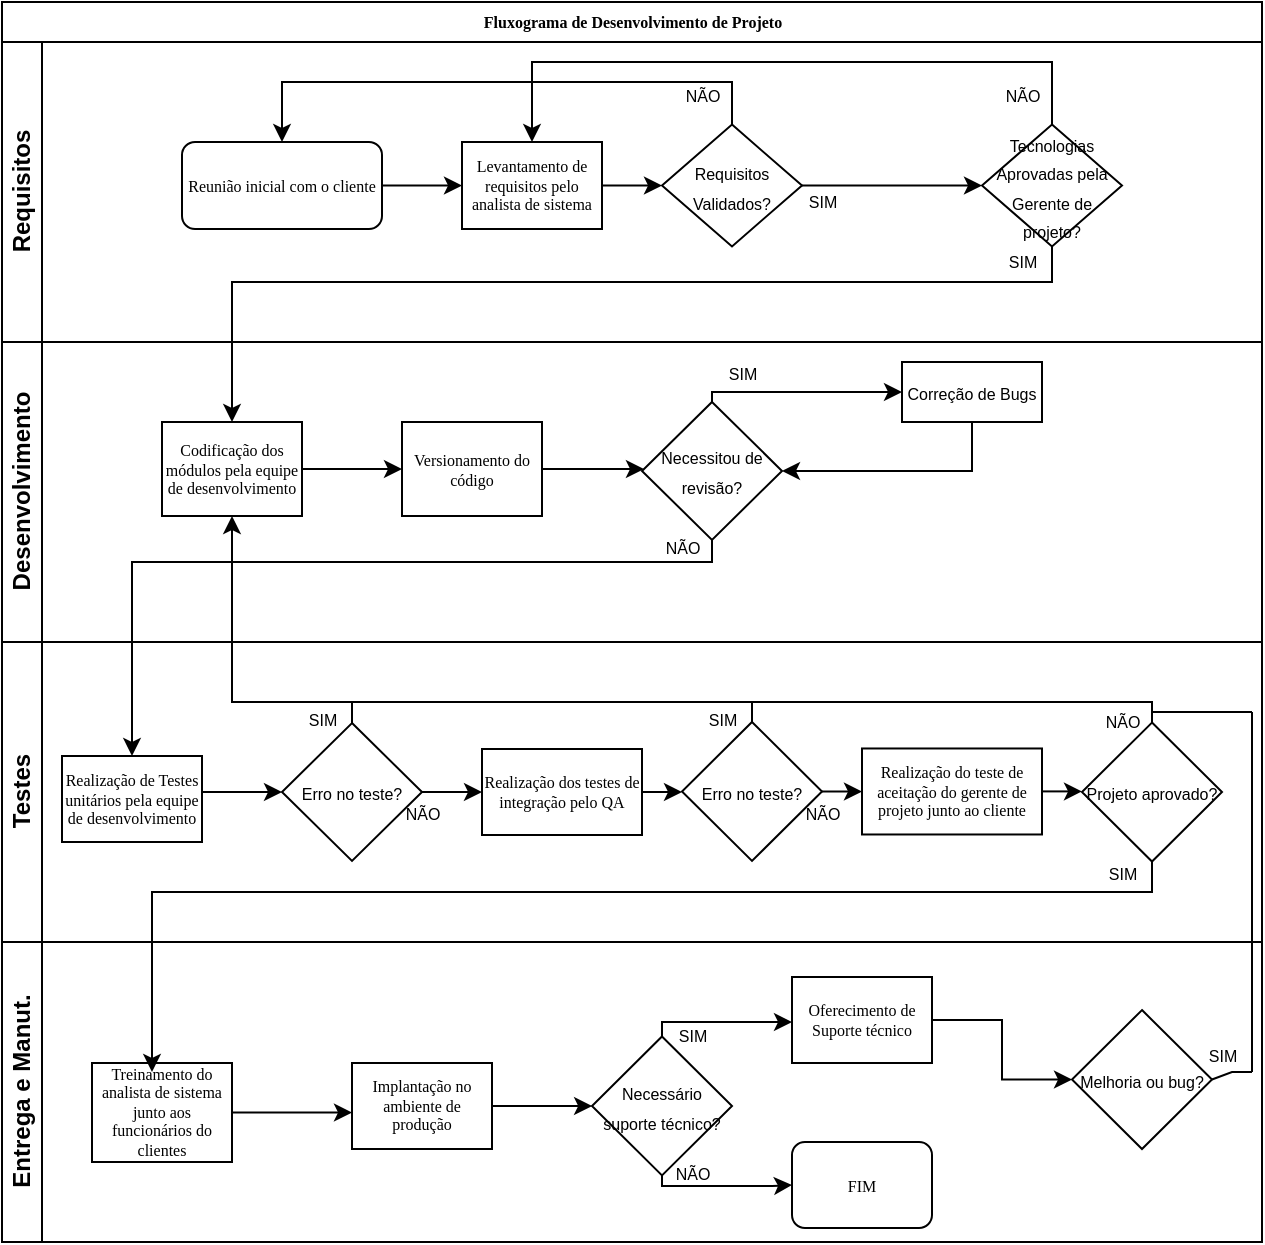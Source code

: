<mxfile version="24.8.2">
  <diagram name="Page-1" id="c7488fd3-1785-93aa-aadb-54a6760d102a">
    <mxGraphModel dx="1103" dy="608" grid="1" gridSize="10" guides="1" tooltips="1" connect="1" arrows="1" fold="1" page="1" pageScale="1" pageWidth="1100" pageHeight="850" background="none" math="0" shadow="0">
      <root>
        <mxCell id="0" />
        <mxCell id="1" parent="0" />
        <mxCell id="2b4e8129b02d487f-1" value="Fluxograma de Desenvolvimento de Projeto" style="swimlane;html=1;childLayout=stackLayout;horizontal=1;startSize=20;horizontalStack=0;rounded=0;shadow=0;labelBackgroundColor=none;strokeWidth=1;fontFamily=Verdana;fontSize=8;align=center;gradientColor=none;" parent="1" vertex="1">
          <mxGeometry x="235" y="115" width="630" height="470" as="geometry">
            <mxRectangle x="235" y="115" width="220" height="20" as="alternateBounds" />
          </mxGeometry>
        </mxCell>
        <mxCell id="2b4e8129b02d487f-2" value="Requisitos" style="swimlane;html=1;startSize=20;horizontal=0;" parent="2b4e8129b02d487f-1" vertex="1">
          <mxGeometry y="20" width="630" height="150" as="geometry">
            <mxRectangle y="20" width="630" height="30" as="alternateBounds" />
          </mxGeometry>
        </mxCell>
        <mxCell id="9vJBuJwD2FiN41_QSTd1-1" value="" style="edgeStyle=orthogonalEdgeStyle;rounded=0;orthogonalLoop=1;jettySize=auto;html=1;" parent="2b4e8129b02d487f-2" source="2b4e8129b02d487f-6" target="2b4e8129b02d487f-7" edge="1">
          <mxGeometry relative="1" as="geometry" />
        </mxCell>
        <mxCell id="2b4e8129b02d487f-6" value="Reunião inicial com o cliente" style="rounded=1&#xa;;whiteSpace=wrap;html=1;shadow=0;labelBackgroundColor=none;strokeWidth=1;fontFamily=Verdana;fontSize=8;align=center;fillStyle=auto;" parent="2b4e8129b02d487f-2" vertex="1">
          <mxGeometry x="90" y="50" width="100" height="43.5" as="geometry" />
        </mxCell>
        <mxCell id="9vJBuJwD2FiN41_QSTd1-3" value="" style="edgeStyle=orthogonalEdgeStyle;rounded=0;orthogonalLoop=1;jettySize=auto;html=1;" parent="2b4e8129b02d487f-2" source="2b4e8129b02d487f-7" target="9vJBuJwD2FiN41_QSTd1-2" edge="1">
          <mxGeometry relative="1" as="geometry" />
        </mxCell>
        <mxCell id="2b4e8129b02d487f-7" value="Levantamento de requisitos pelo analista de sistema" style="rounded=0&#xa;;whiteSpace=wrap;html=1;shadow=0;labelBackgroundColor=none;strokeWidth=1;fontFamily=Verdana;fontSize=8;align=center;" parent="2b4e8129b02d487f-2" vertex="1">
          <mxGeometry x="230" y="50" width="70" height="43.5" as="geometry" />
        </mxCell>
        <mxCell id="9vJBuJwD2FiN41_QSTd1-6" value="" style="edgeStyle=orthogonalEdgeStyle;rounded=0;orthogonalLoop=1;jettySize=auto;html=1;exitX=0.5;exitY=0;exitDx=0;exitDy=0;entryX=0.5;entryY=0;entryDx=0;entryDy=0;" parent="2b4e8129b02d487f-2" source="9vJBuJwD2FiN41_QSTd1-2" target="2b4e8129b02d487f-6" edge="1">
          <mxGeometry relative="1" as="geometry">
            <mxPoint x="360" y="20" as="sourcePoint" />
            <mxPoint x="150" y="40" as="targetPoint" />
            <Array as="points">
              <mxPoint x="365" y="20" />
              <mxPoint x="140" y="20" />
            </Array>
          </mxGeometry>
        </mxCell>
        <mxCell id="9vJBuJwD2FiN41_QSTd1-14" value="" style="edgeStyle=orthogonalEdgeStyle;rounded=0;orthogonalLoop=1;jettySize=auto;html=1;" parent="2b4e8129b02d487f-2" source="9vJBuJwD2FiN41_QSTd1-2" target="9vJBuJwD2FiN41_QSTd1-13" edge="1">
          <mxGeometry relative="1" as="geometry" />
        </mxCell>
        <mxCell id="9vJBuJwD2FiN41_QSTd1-2" value="&lt;font style=&quot;font-size: 8px;&quot;&gt;Requisitos Validados?&lt;/font&gt;" style="rhombus;whiteSpace=wrap;html=1;" parent="2b4e8129b02d487f-2" vertex="1">
          <mxGeometry x="330" y="41.31" width="70" height="60.88" as="geometry" />
        </mxCell>
        <mxCell id="9vJBuJwD2FiN41_QSTd1-16" value="" style="edgeStyle=orthogonalEdgeStyle;rounded=0;orthogonalLoop=1;jettySize=auto;html=1;exitX=0.5;exitY=0;exitDx=0;exitDy=0;entryX=0.5;entryY=0;entryDx=0;entryDy=0;" parent="2b4e8129b02d487f-2" source="9vJBuJwD2FiN41_QSTd1-13" target="2b4e8129b02d487f-7" edge="1">
          <mxGeometry relative="1" as="geometry">
            <mxPoint x="520" y="20" as="sourcePoint" />
            <mxPoint x="260" y="10" as="targetPoint" />
            <Array as="points">
              <mxPoint x="525" y="10" />
              <mxPoint x="265" y="10" />
            </Array>
          </mxGeometry>
        </mxCell>
        <mxCell id="9vJBuJwD2FiN41_QSTd1-13" value="&lt;font style=&quot;font-size: 8px;&quot;&gt;Tecnologias Aprovadas pela Gerente de projeto&lt;/font&gt;&lt;span style=&quot;font-size: 8px; background-color: initial;&quot;&gt;?&lt;/span&gt;" style="rhombus;whiteSpace=wrap;html=1;" parent="2b4e8129b02d487f-2" vertex="1">
          <mxGeometry x="490" y="41.31" width="70" height="60.88" as="geometry" />
        </mxCell>
        <mxCell id="9vJBuJwD2FiN41_QSTd1-10" value="&lt;font style=&quot;font-size: 8px;&quot;&gt;NÃO&lt;/font&gt;" style="text;html=1;align=center;verticalAlign=middle;resizable=0;points=[];autosize=1;strokeColor=none;fillColor=none;" parent="2b4e8129b02d487f-2" vertex="1">
          <mxGeometry x="330" y="11.31" width="40" height="30" as="geometry" />
        </mxCell>
        <mxCell id="9vJBuJwD2FiN41_QSTd1-39" value="&lt;font style=&quot;font-size: 8px;&quot;&gt;NÃO&lt;/font&gt;" style="text;html=1;align=center;verticalAlign=middle;resizable=0;points=[];autosize=1;strokeColor=none;fillColor=none;" parent="2b4e8129b02d487f-2" vertex="1">
          <mxGeometry x="490" y="11.31" width="40" height="30" as="geometry" />
        </mxCell>
        <mxCell id="9vJBuJwD2FiN41_QSTd1-40" value="&lt;span style=&quot;font-size: 8px;&quot;&gt;SIM&lt;/span&gt;" style="text;html=1;align=center;verticalAlign=middle;resizable=0;points=[];autosize=1;strokeColor=none;fillColor=none;" parent="2b4e8129b02d487f-2" vertex="1">
          <mxGeometry x="490" y="93.5" width="40" height="30" as="geometry" />
        </mxCell>
        <mxCell id="9vJBuJwD2FiN41_QSTd1-105" value="&lt;font style=&quot;font-size: 8px;&quot;&gt;SIM&lt;/font&gt;" style="text;html=1;align=center;verticalAlign=middle;resizable=0;points=[];autosize=1;strokeColor=none;fillColor=none;" parent="2b4e8129b02d487f-2" vertex="1">
          <mxGeometry x="390" y="63.5" width="40" height="30" as="geometry" />
        </mxCell>
        <mxCell id="2b4e8129b02d487f-3" value="Desenvolvimento" style="swimlane;html=1;startSize=20;horizontal=0;" parent="2b4e8129b02d487f-1" vertex="1">
          <mxGeometry y="170" width="630" height="150" as="geometry">
            <mxRectangle y="170" width="630" height="30" as="alternateBounds" />
          </mxGeometry>
        </mxCell>
        <mxCell id="9vJBuJwD2FiN41_QSTd1-41" value="&lt;font style=&quot;font-size: 8px;&quot;&gt;SIM&lt;/font&gt;" style="text;html=1;align=center;verticalAlign=middle;resizable=0;points=[];autosize=1;strokeColor=none;fillColor=none;" parent="2b4e8129b02d487f-3" vertex="1">
          <mxGeometry x="350" width="40" height="30" as="geometry" />
        </mxCell>
        <mxCell id="9vJBuJwD2FiN41_QSTd1-26" value="" style="edgeStyle=orthogonalEdgeStyle;rounded=0;orthogonalLoop=1;jettySize=auto;html=1;" parent="2b4e8129b02d487f-3" source="2b4e8129b02d487f-12" target="9vJBuJwD2FiN41_QSTd1-25" edge="1">
          <mxGeometry relative="1" as="geometry" />
        </mxCell>
        <mxCell id="2b4e8129b02d487f-12" value="Codificação dos módulos pela equipe de desenvolvimento" style="rounded=0;whiteSpace=wrap;html=1;shadow=0;labelBackgroundColor=none;strokeWidth=1;fontFamily=Verdana;fontSize=8;align=center;" parent="2b4e8129b02d487f-3" vertex="1">
          <mxGeometry x="80" y="40" width="70" height="47" as="geometry" />
        </mxCell>
        <mxCell id="9vJBuJwD2FiN41_QSTd1-29" value="" style="edgeStyle=orthogonalEdgeStyle;rounded=0;orthogonalLoop=1;jettySize=auto;html=1;" parent="2b4e8129b02d487f-3" source="9vJBuJwD2FiN41_QSTd1-25" target="9vJBuJwD2FiN41_QSTd1-28" edge="1">
          <mxGeometry relative="1" as="geometry">
            <Array as="points">
              <mxPoint x="310" y="64" />
              <mxPoint x="310" y="64" />
            </Array>
          </mxGeometry>
        </mxCell>
        <mxCell id="9vJBuJwD2FiN41_QSTd1-25" value="Versionamento do código" style="rounded=0;whiteSpace=wrap;html=1;shadow=0;labelBackgroundColor=none;strokeWidth=1;fontFamily=Verdana;fontSize=8;align=center;" parent="2b4e8129b02d487f-3" vertex="1">
          <mxGeometry x="200" y="40" width="70" height="47" as="geometry" />
        </mxCell>
        <mxCell id="9vJBuJwD2FiN41_QSTd1-28" value="&lt;font style=&quot;font-size: 8px;&quot;&gt;Necessitou de revisão?&lt;/font&gt;" style="rhombus;whiteSpace=wrap;html=1;" parent="2b4e8129b02d487f-3" vertex="1">
          <mxGeometry x="320" y="30" width="70" height="68.94" as="geometry" />
        </mxCell>
        <mxCell id="9vJBuJwD2FiN41_QSTd1-30" value="" style="edgeStyle=orthogonalEdgeStyle;rounded=0;orthogonalLoop=1;jettySize=auto;html=1;exitX=0.5;exitY=0;exitDx=0;exitDy=0;entryX=0;entryY=0.5;entryDx=0;entryDy=0;" parent="2b4e8129b02d487f-3" source="9vJBuJwD2FiN41_QSTd1-28" edge="1">
          <mxGeometry relative="1" as="geometry">
            <mxPoint x="450" y="25" as="targetPoint" />
            <Array as="points">
              <mxPoint x="355" y="25" />
            </Array>
          </mxGeometry>
        </mxCell>
        <mxCell id="9vJBuJwD2FiN41_QSTd1-57" value="" style="edgeStyle=orthogonalEdgeStyle;rounded=0;orthogonalLoop=1;jettySize=auto;html=1;entryX=1;entryY=0.5;entryDx=0;entryDy=0;exitX=0.5;exitY=1;exitDx=0;exitDy=0;" parent="2b4e8129b02d487f-3" source="9vJBuJwD2FiN41_QSTd1-43" target="9vJBuJwD2FiN41_QSTd1-28" edge="1">
          <mxGeometry relative="1" as="geometry">
            <mxPoint x="490" y="64" as="sourcePoint" />
            <mxPoint x="485" y="135" as="targetPoint" />
          </mxGeometry>
        </mxCell>
        <mxCell id="9vJBuJwD2FiN41_QSTd1-43" value="&lt;font style=&quot;font-size: 8px;&quot;&gt;Correção de Bugs&lt;/font&gt;" style="rounded=0;whiteSpace=wrap;html=1;" parent="2b4e8129b02d487f-3" vertex="1">
          <mxGeometry x="450" y="10.0" width="70" height="30" as="geometry" />
        </mxCell>
        <mxCell id="9vJBuJwD2FiN41_QSTd1-44" value="&lt;span style=&quot;font-size: 8px;&quot;&gt;NÃO&lt;/span&gt;" style="text;html=1;align=center;verticalAlign=middle;resizable=0;points=[];autosize=1;strokeColor=none;fillColor=none;" parent="2b4e8129b02d487f-3" vertex="1">
          <mxGeometry x="320" y="87" width="40" height="30" as="geometry" />
        </mxCell>
        <mxCell id="2b4e8129b02d487f-4" value="Testes" style="swimlane;html=1;startSize=20;horizontal=0;" parent="2b4e8129b02d487f-1" vertex="1">
          <mxGeometry y="320" width="630" height="150" as="geometry">
            <mxRectangle y="320" width="630" height="30" as="alternateBounds" />
          </mxGeometry>
        </mxCell>
        <mxCell id="9vJBuJwD2FiN41_QSTd1-60" value="" style="edgeStyle=orthogonalEdgeStyle;rounded=0;orthogonalLoop=1;jettySize=auto;html=1;" parent="2b4e8129b02d487f-4" source="2b4e8129b02d487f-14" target="9vJBuJwD2FiN41_QSTd1-58" edge="1">
          <mxGeometry relative="1" as="geometry">
            <Array as="points">
              <mxPoint x="110" y="75" />
              <mxPoint x="110" y="75" />
            </Array>
          </mxGeometry>
        </mxCell>
        <mxCell id="2b4e8129b02d487f-14" value="Realização de Testes unitários pela equipe de desenvolvimento" style="rounded=0;whiteSpace=wrap;html=1;shadow=0;labelBackgroundColor=none;strokeWidth=1;fontFamily=Verdana;fontSize=8;align=center;" parent="2b4e8129b02d487f-4" vertex="1">
          <mxGeometry x="30" y="57" width="70" height="43" as="geometry" />
        </mxCell>
        <mxCell id="9vJBuJwD2FiN41_QSTd1-74" value="" style="edgeStyle=orthogonalEdgeStyle;rounded=0;orthogonalLoop=1;jettySize=auto;html=1;" parent="2b4e8129b02d487f-4" source="9vJBuJwD2FiN41_QSTd1-58" target="9vJBuJwD2FiN41_QSTd1-63" edge="1">
          <mxGeometry relative="1" as="geometry" />
        </mxCell>
        <mxCell id="9vJBuJwD2FiN41_QSTd1-58" value="&lt;span style=&quot;font-size: 8px;&quot;&gt;Erro no teste?&lt;/span&gt;" style="rhombus;whiteSpace=wrap;html=1;" parent="2b4e8129b02d487f-4" vertex="1">
          <mxGeometry x="140" y="40.53" width="70" height="68.94" as="geometry" />
        </mxCell>
        <mxCell id="9vJBuJwD2FiN41_QSTd1-72" value="" style="edgeStyle=orthogonalEdgeStyle;rounded=0;orthogonalLoop=1;jettySize=auto;html=1;" parent="2b4e8129b02d487f-4" source="9vJBuJwD2FiN41_QSTd1-63" target="9vJBuJwD2FiN41_QSTd1-67" edge="1">
          <mxGeometry relative="1" as="geometry" />
        </mxCell>
        <mxCell id="9vJBuJwD2FiN41_QSTd1-63" value="Realização dos testes de integração pelo QA" style="rounded=0;whiteSpace=wrap;html=1;shadow=0;labelBackgroundColor=none;strokeWidth=1;fontFamily=Verdana;fontSize=8;align=center;" parent="2b4e8129b02d487f-4" vertex="1">
          <mxGeometry x="240" y="53.5" width="80" height="43" as="geometry" />
        </mxCell>
        <mxCell id="9vJBuJwD2FiN41_QSTd1-84" value="" style="edgeStyle=orthogonalEdgeStyle;rounded=0;orthogonalLoop=1;jettySize=auto;html=1;" parent="2b4e8129b02d487f-4" source="9vJBuJwD2FiN41_QSTd1-67" target="9vJBuJwD2FiN41_QSTd1-80" edge="1">
          <mxGeometry relative="1" as="geometry" />
        </mxCell>
        <mxCell id="9vJBuJwD2FiN41_QSTd1-67" value="&lt;span style=&quot;font-size: 8px;&quot;&gt;Erro no teste?&lt;/span&gt;" style="rhombus;whiteSpace=wrap;html=1;" parent="2b4e8129b02d487f-4" vertex="1">
          <mxGeometry x="340" y="40" width="70" height="69.47" as="geometry" />
        </mxCell>
        <mxCell id="9vJBuJwD2FiN41_QSTd1-76" value="" style="endArrow=none;html=1;rounded=0;exitX=0.5;exitY=0;exitDx=0;exitDy=0;" parent="2b4e8129b02d487f-4" source="9vJBuJwD2FiN41_QSTd1-67" edge="1">
          <mxGeometry width="50" height="50" relative="1" as="geometry">
            <mxPoint x="384.71" y="40" as="sourcePoint" />
            <mxPoint x="370" y="30" as="targetPoint" />
            <Array as="points">
              <mxPoint x="375" y="30" />
            </Array>
          </mxGeometry>
        </mxCell>
        <mxCell id="9vJBuJwD2FiN41_QSTd1-129" value="" style="edgeStyle=orthogonalEdgeStyle;rounded=0;orthogonalLoop=1;jettySize=auto;html=1;entryX=0;entryY=0.5;entryDx=0;entryDy=0;" parent="2b4e8129b02d487f-4" source="9vJBuJwD2FiN41_QSTd1-80" target="9vJBuJwD2FiN41_QSTd1-85" edge="1">
          <mxGeometry relative="1" as="geometry" />
        </mxCell>
        <mxCell id="9vJBuJwD2FiN41_QSTd1-80" value="Realização do teste de aceitação do gerente de projeto junto ao cliente" style="rounded=0;whiteSpace=wrap;html=1;shadow=0;labelBackgroundColor=none;strokeWidth=1;fontFamily=Verdana;fontSize=8;align=center;" parent="2b4e8129b02d487f-4" vertex="1">
          <mxGeometry x="430" y="53.24" width="90" height="43" as="geometry" />
        </mxCell>
        <mxCell id="9vJBuJwD2FiN41_QSTd1-75" value="" style="endArrow=none;html=1;rounded=0;" parent="2b4e8129b02d487f-4" edge="1">
          <mxGeometry width="50" height="50" relative="1" as="geometry">
            <mxPoint x="170" y="30" as="sourcePoint" />
            <mxPoint x="370" y="30" as="targetPoint" />
            <Array as="points">
              <mxPoint x="330" y="30" />
            </Array>
          </mxGeometry>
        </mxCell>
        <mxCell id="9vJBuJwD2FiN41_QSTd1-77" value="" style="endArrow=none;html=1;rounded=0;" parent="2b4e8129b02d487f-4" edge="1">
          <mxGeometry width="50" height="50" relative="1" as="geometry">
            <mxPoint x="170" y="30" as="sourcePoint" />
            <mxPoint x="370" y="30" as="targetPoint" />
            <Array as="points">
              <mxPoint x="330" y="30" />
            </Array>
          </mxGeometry>
        </mxCell>
        <mxCell id="9vJBuJwD2FiN41_QSTd1-85" value="&lt;span style=&quot;font-size: 8px;&quot;&gt;Projeto aprovado?&lt;/span&gt;" style="rhombus;whiteSpace=wrap;html=1;" parent="2b4e8129b02d487f-4" vertex="1">
          <mxGeometry x="540" y="40.27" width="70" height="69.47" as="geometry" />
        </mxCell>
        <mxCell id="9vJBuJwD2FiN41_QSTd1-86" value="&lt;span style=&quot;font-size: 8px;&quot;&gt;NÃO&lt;/span&gt;" style="text;html=1;align=center;verticalAlign=middle;resizable=0;points=[];autosize=1;strokeColor=none;fillColor=none;" parent="2b4e8129b02d487f-4" vertex="1">
          <mxGeometry x="190" y="70" width="40" height="30" as="geometry" />
        </mxCell>
        <mxCell id="9vJBuJwD2FiN41_QSTd1-104" value="&lt;span style=&quot;font-size: 8px;&quot;&gt;NÃO&lt;/span&gt;" style="text;html=1;align=center;verticalAlign=middle;resizable=0;points=[];autosize=1;strokeColor=none;fillColor=none;" parent="2b4e8129b02d487f-4" vertex="1">
          <mxGeometry x="390" y="70" width="40" height="30" as="geometry" />
        </mxCell>
        <mxCell id="9vJBuJwD2FiN41_QSTd1-106" value="&lt;font style=&quot;font-size: 8px;&quot;&gt;SIM&lt;/font&gt;" style="text;html=1;align=center;verticalAlign=middle;resizable=0;points=[];autosize=1;strokeColor=none;fillColor=none;" parent="2b4e8129b02d487f-4" vertex="1">
          <mxGeometry x="540" y="100.0" width="40" height="30" as="geometry" />
        </mxCell>
        <mxCell id="9vJBuJwD2FiN41_QSTd1-124" value="&lt;font style=&quot;font-size: 8px;&quot;&gt;SIM&lt;/font&gt;" style="text;html=1;align=center;verticalAlign=middle;resizable=0;points=[];autosize=1;strokeColor=none;fillColor=none;" parent="2b4e8129b02d487f-4" vertex="1">
          <mxGeometry x="140" y="23.24" width="40" height="30" as="geometry" />
        </mxCell>
        <mxCell id="9vJBuJwD2FiN41_QSTd1-125" value="" style="endArrow=none;html=1;rounded=0;" parent="2b4e8129b02d487f-4" edge="1">
          <mxGeometry width="50" height="50" relative="1" as="geometry">
            <mxPoint x="370" y="30" as="sourcePoint" />
            <mxPoint x="570" y="30" as="targetPoint" />
            <Array as="points">
              <mxPoint x="460" y="30" />
            </Array>
          </mxGeometry>
        </mxCell>
        <mxCell id="9vJBuJwD2FiN41_QSTd1-126" value="" style="endArrow=none;html=1;rounded=0;exitX=0.5;exitY=0;exitDx=0;exitDy=0;" parent="2b4e8129b02d487f-4" source="9vJBuJwD2FiN41_QSTd1-85" edge="1">
          <mxGeometry width="50" height="50" relative="1" as="geometry">
            <mxPoint x="564.89" y="40" as="sourcePoint" />
            <mxPoint x="560" y="30" as="targetPoint" />
            <Array as="points">
              <mxPoint x="575" y="30" />
              <mxPoint x="565" y="30" />
            </Array>
          </mxGeometry>
        </mxCell>
        <mxCell id="9vJBuJwD2FiN41_QSTd1-127" value="&lt;span style=&quot;font-size: 8px;&quot;&gt;NÃO&lt;/span&gt;" style="text;html=1;align=center;verticalAlign=middle;resizable=0;points=[];autosize=1;strokeColor=none;fillColor=none;" parent="2b4e8129b02d487f-4" vertex="1">
          <mxGeometry x="540" y="23.5" width="40" height="30" as="geometry" />
        </mxCell>
        <mxCell id="9vJBuJwD2FiN41_QSTd1-150" value="&lt;font style=&quot;font-size: 8px;&quot;&gt;SIM&lt;/font&gt;" style="text;html=1;align=center;verticalAlign=middle;resizable=0;points=[];autosize=1;strokeColor=none;fillColor=none;" parent="2b4e8129b02d487f-4" vertex="1">
          <mxGeometry x="340" y="23.24" width="40" height="30" as="geometry" />
        </mxCell>
        <mxCell id="18UJw40IFkW4mSAQ_6ev-14" value="" style="endArrow=none;html=1;rounded=0;" edge="1" parent="2b4e8129b02d487f-4">
          <mxGeometry width="50" height="50" relative="1" as="geometry">
            <mxPoint x="625" y="215" as="sourcePoint" />
            <mxPoint x="625" y="35" as="targetPoint" />
          </mxGeometry>
        </mxCell>
        <mxCell id="18UJw40IFkW4mSAQ_6ev-16" value="" style="endArrow=none;html=1;rounded=0;" edge="1" parent="2b4e8129b02d487f-4">
          <mxGeometry width="50" height="50" relative="1" as="geometry">
            <mxPoint x="575" y="35" as="sourcePoint" />
            <mxPoint x="625" y="35" as="targetPoint" />
            <Array as="points" />
          </mxGeometry>
        </mxCell>
        <mxCell id="9vJBuJwD2FiN41_QSTd1-21" value="" style="edgeStyle=orthogonalEdgeStyle;rounded=0;orthogonalLoop=1;jettySize=auto;html=1;exitX=0.5;exitY=1;exitDx=0;exitDy=0;entryX=0.5;entryY=0;entryDx=0;entryDy=0;" parent="2b4e8129b02d487f-1" source="9vJBuJwD2FiN41_QSTd1-13" target="2b4e8129b02d487f-12" edge="1">
          <mxGeometry relative="1" as="geometry">
            <mxPoint x="510" y="250" as="sourcePoint" />
            <mxPoint x="490" y="140" as="targetPoint" />
            <Array as="points">
              <mxPoint x="525" y="140" />
              <mxPoint x="115" y="140" />
            </Array>
          </mxGeometry>
        </mxCell>
        <mxCell id="9vJBuJwD2FiN41_QSTd1-53" value="" style="edgeStyle=orthogonalEdgeStyle;rounded=0;orthogonalLoop=1;jettySize=auto;html=1;entryX=0.5;entryY=0;entryDx=0;entryDy=0;" parent="2b4e8129b02d487f-1" source="9vJBuJwD2FiN41_QSTd1-28" target="2b4e8129b02d487f-14" edge="1">
          <mxGeometry relative="1" as="geometry">
            <Array as="points">
              <mxPoint x="355" y="280" />
              <mxPoint x="65" y="280" />
            </Array>
          </mxGeometry>
        </mxCell>
        <mxCell id="9vJBuJwD2FiN41_QSTd1-59" value="" style="edgeStyle=orthogonalEdgeStyle;rounded=0;orthogonalLoop=1;jettySize=auto;html=1;entryX=0.5;entryY=1;entryDx=0;entryDy=0;exitX=0.5;exitY=0;exitDx=0;exitDy=0;" parent="2b4e8129b02d487f-1" source="9vJBuJwD2FiN41_QSTd1-58" target="2b4e8129b02d487f-12" edge="1">
          <mxGeometry relative="1" as="geometry">
            <mxPoint x="215" y="340" as="sourcePoint" />
            <Array as="points">
              <mxPoint x="175" y="350" />
              <mxPoint x="115" y="350" />
            </Array>
          </mxGeometry>
        </mxCell>
        <mxCell id="9vJBuJwD2FiN41_QSTd1-45" value="Entrega e Manut." style="swimlane;html=1;startSize=20;horizontal=0;" parent="1" vertex="1">
          <mxGeometry x="235" y="585" width="630" height="150" as="geometry" />
        </mxCell>
        <mxCell id="9vJBuJwD2FiN41_QSTd1-137" value="" style="edgeStyle=orthogonalEdgeStyle;rounded=0;orthogonalLoop=1;jettySize=auto;html=1;" parent="9vJBuJwD2FiN41_QSTd1-45" source="9vJBuJwD2FiN41_QSTd1-134" target="9vJBuJwD2FiN41_QSTd1-136" edge="1">
          <mxGeometry relative="1" as="geometry">
            <Array as="points">
              <mxPoint x="155" y="85" />
              <mxPoint x="155" y="85" />
            </Array>
          </mxGeometry>
        </mxCell>
        <mxCell id="9vJBuJwD2FiN41_QSTd1-134" value="Treinamento do analista de sistema junto aos funcionários do clientes" style="rounded=0;whiteSpace=wrap;html=1;shadow=0;labelBackgroundColor=none;strokeWidth=1;fontFamily=Verdana;fontSize=8;align=center;" parent="9vJBuJwD2FiN41_QSTd1-45" vertex="1">
          <mxGeometry x="45" y="60.5" width="70" height="49.5" as="geometry" />
        </mxCell>
        <mxCell id="9vJBuJwD2FiN41_QSTd1-139" value="" style="edgeStyle=orthogonalEdgeStyle;rounded=0;orthogonalLoop=1;jettySize=auto;html=1;" parent="9vJBuJwD2FiN41_QSTd1-45" source="9vJBuJwD2FiN41_QSTd1-136" target="9vJBuJwD2FiN41_QSTd1-138" edge="1">
          <mxGeometry relative="1" as="geometry" />
        </mxCell>
        <mxCell id="9vJBuJwD2FiN41_QSTd1-136" value="Implantação no ambiente de produção" style="rounded=0;whiteSpace=wrap;html=1;shadow=0;labelBackgroundColor=none;strokeWidth=1;fontFamily=Verdana;fontSize=8;align=center;" parent="9vJBuJwD2FiN41_QSTd1-45" vertex="1">
          <mxGeometry x="175" y="60.5" width="70" height="43" as="geometry" />
        </mxCell>
        <mxCell id="9vJBuJwD2FiN41_QSTd1-146" value="" style="edgeStyle=orthogonalEdgeStyle;rounded=0;orthogonalLoop=1;jettySize=auto;html=1;" parent="9vJBuJwD2FiN41_QSTd1-45" source="9vJBuJwD2FiN41_QSTd1-138" target="9vJBuJwD2FiN41_QSTd1-145" edge="1">
          <mxGeometry relative="1" as="geometry">
            <Array as="points">
              <mxPoint x="330" y="40" />
            </Array>
          </mxGeometry>
        </mxCell>
        <mxCell id="9vJBuJwD2FiN41_QSTd1-138" value="&lt;span style=&quot;font-size: 8px;&quot;&gt;Necessário suporte técnico?&lt;/span&gt;" style="rhombus;whiteSpace=wrap;html=1;" parent="9vJBuJwD2FiN41_QSTd1-45" vertex="1">
          <mxGeometry x="295" y="47.26" width="70" height="69.47" as="geometry" />
        </mxCell>
        <mxCell id="18UJw40IFkW4mSAQ_6ev-10" value="" style="edgeStyle=orthogonalEdgeStyle;rounded=0;orthogonalLoop=1;jettySize=auto;html=1;" edge="1" parent="9vJBuJwD2FiN41_QSTd1-45" source="9vJBuJwD2FiN41_QSTd1-145" target="18UJw40IFkW4mSAQ_6ev-9">
          <mxGeometry relative="1" as="geometry" />
        </mxCell>
        <mxCell id="9vJBuJwD2FiN41_QSTd1-145" value="Oferecimento de Suporte técnico" style="rounded=0;whiteSpace=wrap;html=1;shadow=0;labelBackgroundColor=none;strokeWidth=1;fontFamily=Verdana;fontSize=8;align=center;" parent="9vJBuJwD2FiN41_QSTd1-45" vertex="1">
          <mxGeometry x="395" y="17.5" width="70" height="43" as="geometry" />
        </mxCell>
        <mxCell id="9vJBuJwD2FiN41_QSTd1-149" value="&lt;font style=&quot;font-size: 8px;&quot;&gt;SIM&lt;/font&gt;" style="text;html=1;align=center;verticalAlign=middle;resizable=0;points=[];autosize=1;strokeColor=none;fillColor=none;" parent="9vJBuJwD2FiN41_QSTd1-45" vertex="1">
          <mxGeometry x="325" y="30.5" width="40" height="30" as="geometry" />
        </mxCell>
        <mxCell id="18UJw40IFkW4mSAQ_6ev-1" value="FIM" style="rounded=1;whiteSpace=wrap;html=1;shadow=0;labelBackgroundColor=none;strokeWidth=1;fontFamily=Verdana;fontSize=8;align=center;" vertex="1" parent="9vJBuJwD2FiN41_QSTd1-45">
          <mxGeometry x="395" y="100.0" width="70" height="43" as="geometry" />
        </mxCell>
        <mxCell id="18UJw40IFkW4mSAQ_6ev-4" value="" style="edgeStyle=orthogonalEdgeStyle;rounded=0;orthogonalLoop=1;jettySize=auto;html=1;entryX=0;entryY=0.5;entryDx=0;entryDy=0;exitX=0.5;exitY=1;exitDx=0;exitDy=0;" edge="1" parent="9vJBuJwD2FiN41_QSTd1-45" source="9vJBuJwD2FiN41_QSTd1-138" target="18UJw40IFkW4mSAQ_6ev-1">
          <mxGeometry relative="1" as="geometry">
            <mxPoint x="330" y="196.73" as="targetPoint" />
            <Array as="points">
              <mxPoint x="330" y="122" />
              <mxPoint x="385" y="122" />
            </Array>
          </mxGeometry>
        </mxCell>
        <mxCell id="18UJw40IFkW4mSAQ_6ev-6" value="&lt;span style=&quot;font-size: 8px;&quot;&gt;NÃO&lt;/span&gt;" style="text;html=1;align=center;verticalAlign=middle;resizable=0;points=[];autosize=1;strokeColor=none;fillColor=none;" vertex="1" parent="9vJBuJwD2FiN41_QSTd1-45">
          <mxGeometry x="325" y="100" width="40" height="30" as="geometry" />
        </mxCell>
        <mxCell id="18UJw40IFkW4mSAQ_6ev-9" value="&lt;font style=&quot;font-size: 8px;&quot;&gt;Melhoria ou bug?&lt;/font&gt;" style="rhombus;whiteSpace=wrap;html=1;" vertex="1" parent="9vJBuJwD2FiN41_QSTd1-45">
          <mxGeometry x="535" y="34.03" width="70" height="69.47" as="geometry" />
        </mxCell>
        <mxCell id="18UJw40IFkW4mSAQ_6ev-17" value="" style="endArrow=none;html=1;rounded=0;exitX=1;exitY=0.5;exitDx=0;exitDy=0;" edge="1" parent="9vJBuJwD2FiN41_QSTd1-45" source="18UJw40IFkW4mSAQ_6ev-9">
          <mxGeometry width="50" height="50" relative="1" as="geometry">
            <mxPoint x="595" y="78.76" as="sourcePoint" />
            <mxPoint x="625" y="65" as="targetPoint" />
            <Array as="points">
              <mxPoint x="615" y="65" />
            </Array>
          </mxGeometry>
        </mxCell>
        <mxCell id="18UJw40IFkW4mSAQ_6ev-20" value="&lt;font style=&quot;font-size: 8px;&quot;&gt;SIM&lt;/font&gt;" style="text;html=1;align=center;verticalAlign=middle;resizable=0;points=[];autosize=1;strokeColor=none;fillColor=none;" vertex="1" parent="9vJBuJwD2FiN41_QSTd1-45">
          <mxGeometry x="590" y="40.5" width="40" height="30" as="geometry" />
        </mxCell>
        <mxCell id="9vJBuJwD2FiN41_QSTd1-135" value="" style="edgeStyle=orthogonalEdgeStyle;rounded=0;orthogonalLoop=1;jettySize=auto;html=1;exitX=0.5;exitY=1;exitDx=0;exitDy=0;" parent="1" source="9vJBuJwD2FiN41_QSTd1-85" edge="1">
          <mxGeometry relative="1" as="geometry">
            <mxPoint x="310" y="650" as="targetPoint" />
            <Array as="points">
              <mxPoint x="810" y="560" />
              <mxPoint x="310" y="560" />
            </Array>
          </mxGeometry>
        </mxCell>
      </root>
    </mxGraphModel>
  </diagram>
</mxfile>
